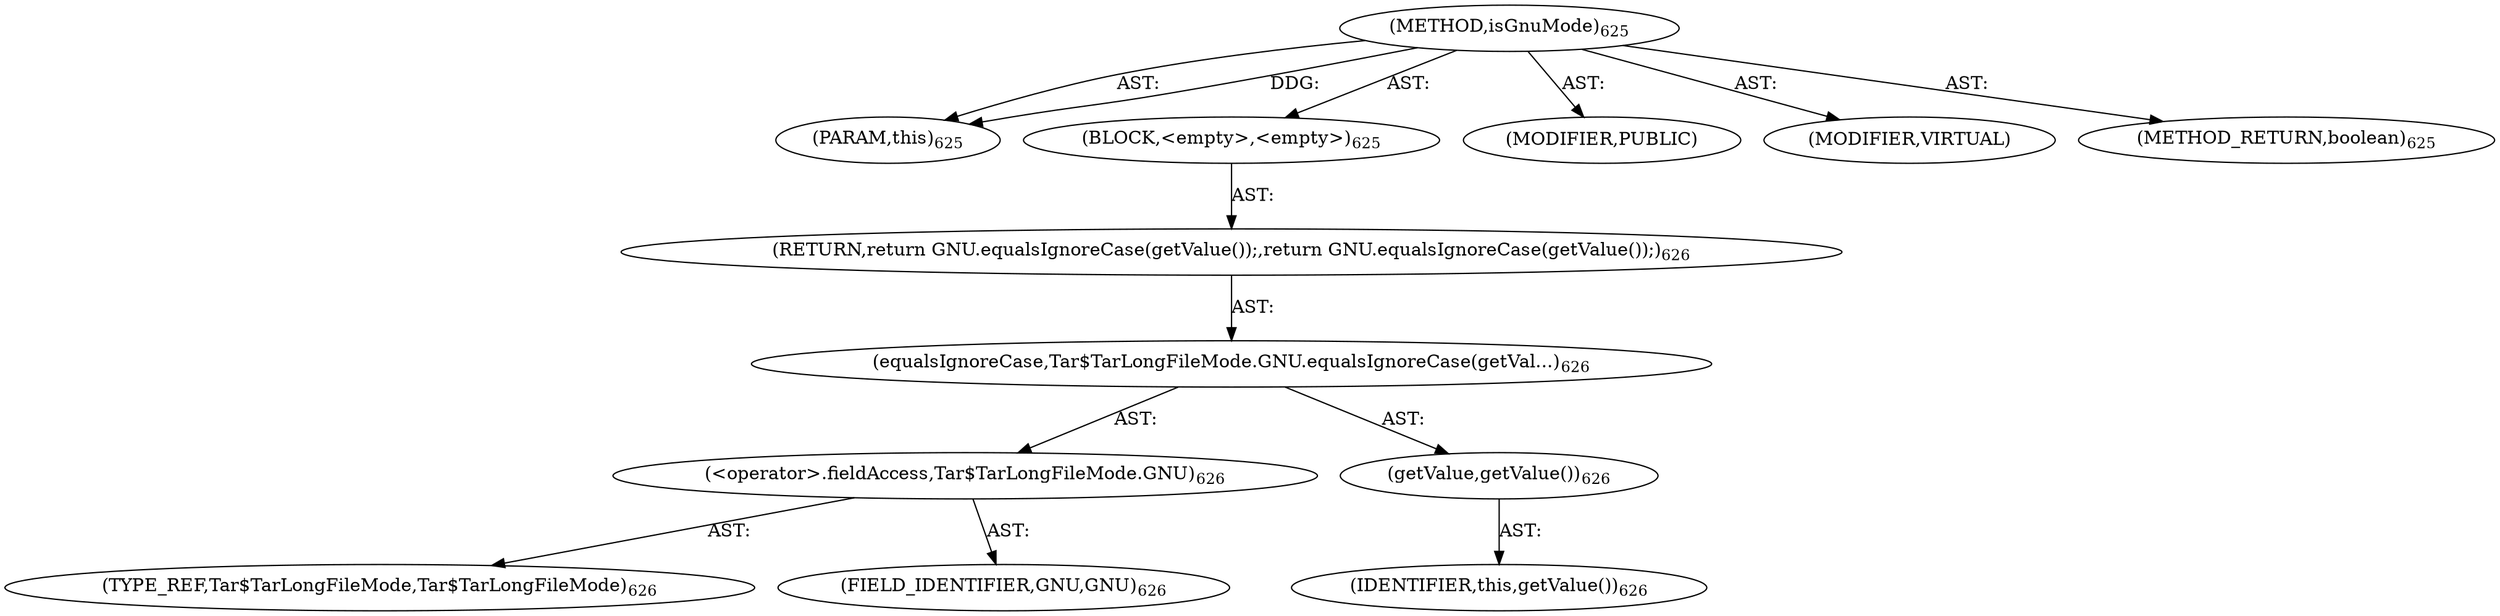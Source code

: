 digraph "isGnuMode" {  
"111669149728" [label = <(METHOD,isGnuMode)<SUB>625</SUB>> ]
"115964117015" [label = <(PARAM,this)<SUB>625</SUB>> ]
"25769803868" [label = <(BLOCK,&lt;empty&gt;,&lt;empty&gt;)<SUB>625</SUB>> ]
"146028888082" [label = <(RETURN,return GNU.equalsIgnoreCase(getValue());,return GNU.equalsIgnoreCase(getValue());)<SUB>626</SUB>> ]
"30064771511" [label = <(equalsIgnoreCase,Tar$TarLongFileMode.GNU.equalsIgnoreCase(getVal...)<SUB>626</SUB>> ]
"30064771512" [label = <(&lt;operator&gt;.fieldAccess,Tar$TarLongFileMode.GNU)<SUB>626</SUB>> ]
"180388626443" [label = <(TYPE_REF,Tar$TarLongFileMode,Tar$TarLongFileMode)<SUB>626</SUB>> ]
"55834574964" [label = <(FIELD_IDENTIFIER,GNU,GNU)<SUB>626</SUB>> ]
"30064771513" [label = <(getValue,getValue())<SUB>626</SUB>> ]
"68719476778" [label = <(IDENTIFIER,this,getValue())<SUB>626</SUB>> ]
"133143986273" [label = <(MODIFIER,PUBLIC)> ]
"133143986274" [label = <(MODIFIER,VIRTUAL)> ]
"128849018912" [label = <(METHOD_RETURN,boolean)<SUB>625</SUB>> ]
  "111669149728" -> "115964117015"  [ label = "AST: "] 
  "111669149728" -> "25769803868"  [ label = "AST: "] 
  "111669149728" -> "133143986273"  [ label = "AST: "] 
  "111669149728" -> "133143986274"  [ label = "AST: "] 
  "111669149728" -> "128849018912"  [ label = "AST: "] 
  "25769803868" -> "146028888082"  [ label = "AST: "] 
  "146028888082" -> "30064771511"  [ label = "AST: "] 
  "30064771511" -> "30064771512"  [ label = "AST: "] 
  "30064771511" -> "30064771513"  [ label = "AST: "] 
  "30064771512" -> "180388626443"  [ label = "AST: "] 
  "30064771512" -> "55834574964"  [ label = "AST: "] 
  "30064771513" -> "68719476778"  [ label = "AST: "] 
  "111669149728" -> "115964117015"  [ label = "DDG: "] 
}
